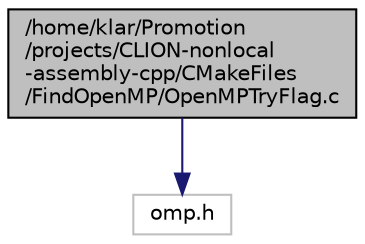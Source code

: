 digraph "/home/klar/Promotion/projects/CLION-nonlocal-assembly-cpp/CMakeFiles/FindOpenMP/OpenMPTryFlag.c"
{
  edge [fontname="Helvetica",fontsize="10",labelfontname="Helvetica",labelfontsize="10"];
  node [fontname="Helvetica",fontsize="10",shape=record];
  Node0 [label="/home/klar/Promotion\l/projects/CLION-nonlocal\l-assembly-cpp/CMakeFiles\l/FindOpenMP/OpenMPTryFlag.c",height=0.2,width=0.4,color="black", fillcolor="grey75", style="filled", fontcolor="black"];
  Node0 -> Node1 [color="midnightblue",fontsize="10",style="solid",fontname="Helvetica"];
  Node1 [label="omp.h",height=0.2,width=0.4,color="grey75", fillcolor="white", style="filled"];
}
